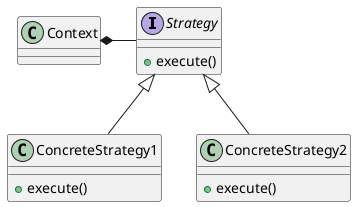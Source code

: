@startuml
interface Strategy {
    +execute()
}
class ConcreteStrategy1 {
    +execute()
}
class ConcreteStrategy2 {
    +execute()
}
Context *-right- Strategy
Strategy <|-- ConcreteStrategy1
Strategy <|-- ConcreteStrategy2
@enduml